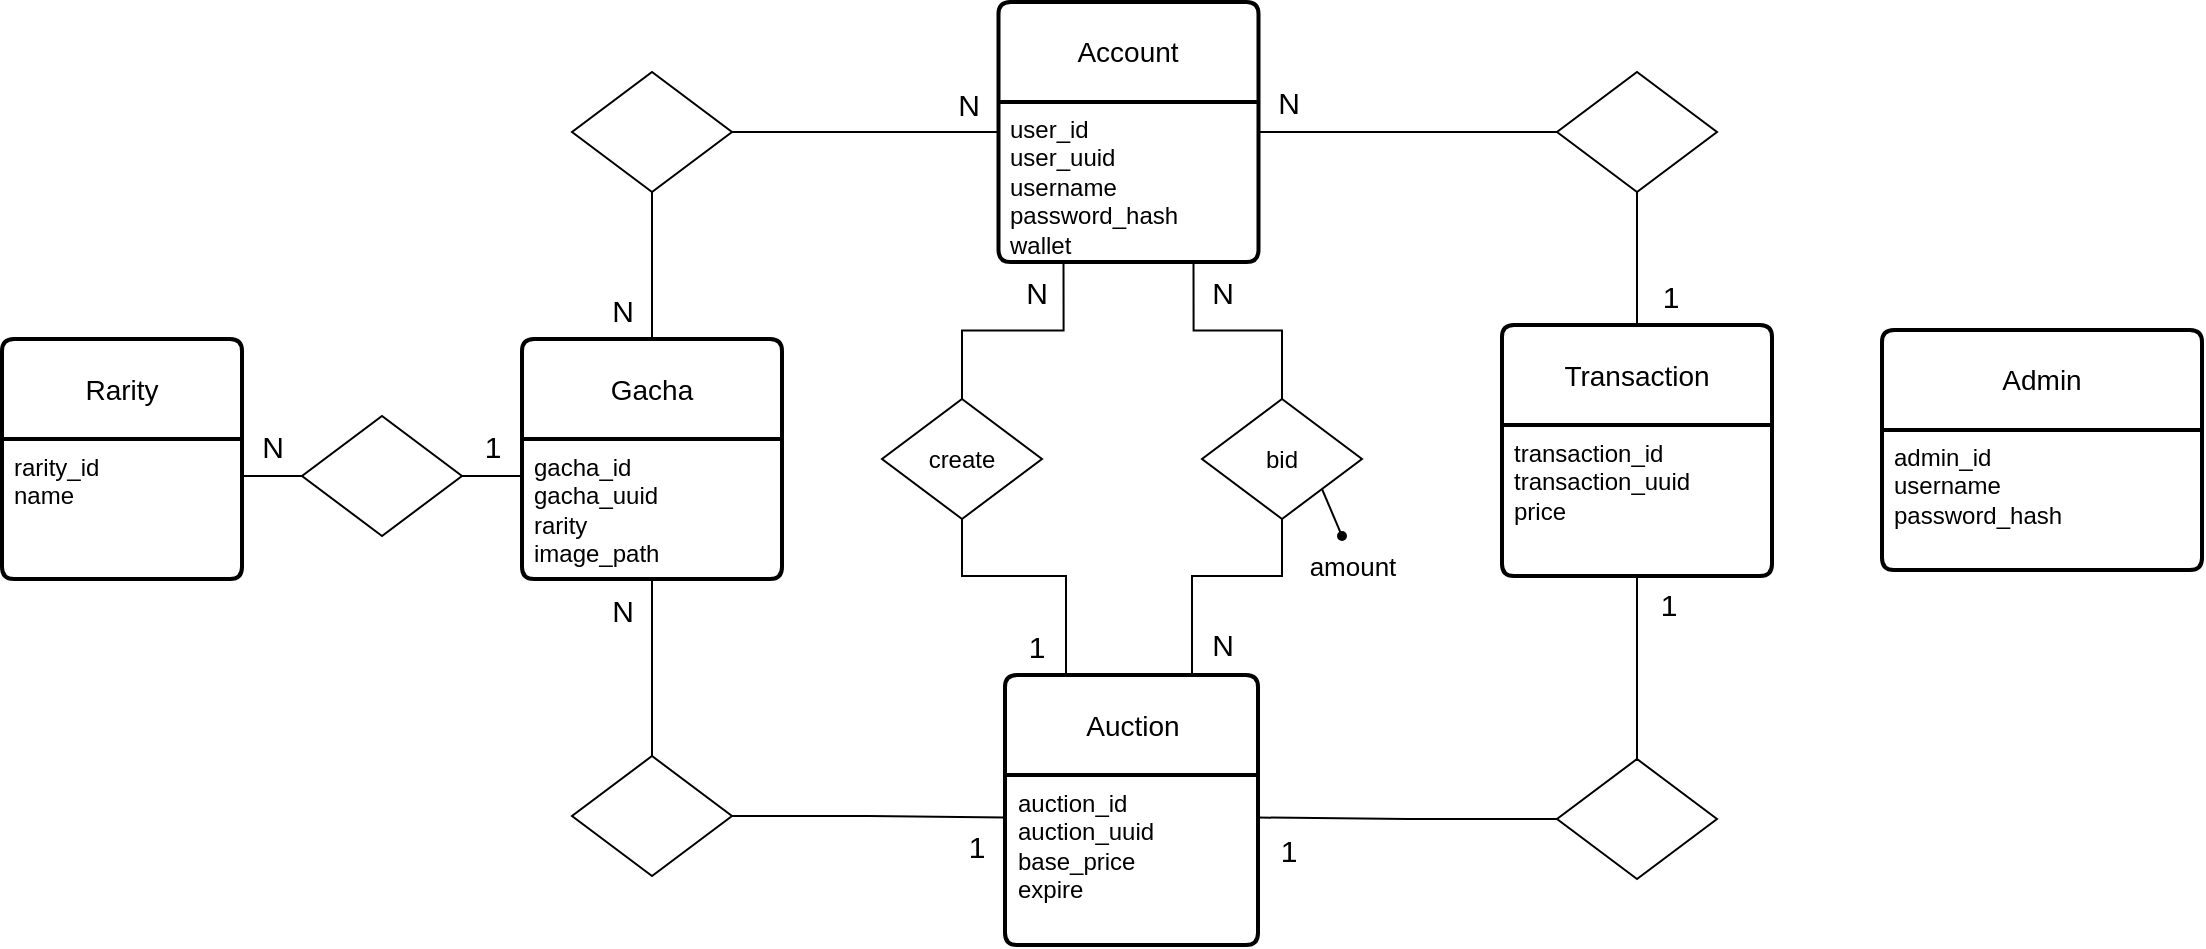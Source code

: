 <mxfile version="24.8.0">
  <diagram name="Pagina-1" id="-u4X870vsIt6SF9FVPmv">
    <mxGraphModel dx="926" dy="1036" grid="1" gridSize="10" guides="1" tooltips="1" connect="1" arrows="1" fold="1" page="1" pageScale="1" pageWidth="827" pageHeight="1169" math="0" shadow="0">
      <root>
        <mxCell id="0" />
        <mxCell id="1" parent="0" />
        <mxCell id="6aUkPRsYZK9zB7-h0i2S-131" value="Account" style="swimlane;childLayout=stackLayout;horizontal=1;startSize=50;horizontalStack=0;rounded=1;fontSize=14;fontStyle=0;strokeWidth=2;resizeParent=0;resizeLast=1;shadow=0;dashed=0;align=center;arcSize=4;whiteSpace=wrap;html=1;" parent="1" vertex="1">
          <mxGeometry x="1488.25" y="190" width="130" height="130" as="geometry">
            <mxRectangle x="120" y="300" width="70" height="50" as="alternateBounds" />
          </mxGeometry>
        </mxCell>
        <mxCell id="6aUkPRsYZK9zB7-h0i2S-132" value="&lt;div&gt;user_id&lt;/div&gt;&lt;div&gt;user_uuid&lt;/div&gt;&lt;div&gt;username&lt;/div&gt;&lt;div&gt;password_hash&lt;/div&gt;&lt;div&gt;wallet&lt;br&gt;&lt;/div&gt;&lt;div&gt;&lt;br&gt;&lt;/div&gt;" style="align=left;strokeColor=none;fillColor=none;spacingLeft=4;fontSize=12;verticalAlign=top;resizable=0;rotatable=0;part=1;html=1;" parent="6aUkPRsYZK9zB7-h0i2S-131" vertex="1">
          <mxGeometry y="50" width="130" height="80" as="geometry" />
        </mxCell>
        <mxCell id="6aUkPRsYZK9zB7-h0i2S-134" value="N" style="text;html=1;align=center;verticalAlign=middle;resizable=0;points=[];autosize=1;strokeColor=none;fillColor=none;fontSize=15;" parent="1" vertex="1">
          <mxGeometry x="1458.25" y="226" width="30" height="30" as="geometry" />
        </mxCell>
        <mxCell id="6aUkPRsYZK9zB7-h0i2S-141" style="edgeStyle=orthogonalEdgeStyle;rounded=0;orthogonalLoop=1;jettySize=auto;html=1;exitX=0.5;exitY=0;exitDx=0;exitDy=0;entryX=0.5;entryY=0;entryDx=0;entryDy=0;endArrow=none;endFill=0;" parent="1" source="6aUkPRsYZK9zB7-h0i2S-144" target="6aUkPRsYZK9zB7-h0i2S-146" edge="1">
          <mxGeometry relative="1" as="geometry">
            <mxPoint x="1305" y="398.5" as="targetPoint" />
          </mxGeometry>
        </mxCell>
        <mxCell id="6aUkPRsYZK9zB7-h0i2S-142" value="N" style="text;html=1;align=center;verticalAlign=middle;resizable=0;points=[];autosize=1;strokeColor=none;fillColor=none;fontSize=15;" parent="1" vertex="1">
          <mxGeometry x="1285" y="328.5" width="30" height="30" as="geometry" />
        </mxCell>
        <mxCell id="6aUkPRsYZK9zB7-h0i2S-143" value="N" style="text;html=1;align=center;verticalAlign=middle;resizable=0;points=[];autosize=1;strokeColor=none;fillColor=none;fontSize=15;" parent="1" vertex="1">
          <mxGeometry x="1285" y="478.5" width="30" height="30" as="geometry" />
        </mxCell>
        <mxCell id="6aUkPRsYZK9zB7-h0i2S-162" style="edgeStyle=orthogonalEdgeStyle;rounded=0;orthogonalLoop=1;jettySize=auto;html=1;exitX=0.5;exitY=1;exitDx=0;exitDy=0;entryX=0.5;entryY=1;entryDx=0;entryDy=0;endArrow=none;endFill=0;" parent="1" source="6aUkPRsYZK9zB7-h0i2S-144" target="6aUkPRsYZK9zB7-h0i2S-160" edge="1">
          <mxGeometry relative="1" as="geometry" />
        </mxCell>
        <mxCell id="6aUkPRsYZK9zB7-h0i2S-144" value="Gacha" style="swimlane;childLayout=stackLayout;horizontal=1;startSize=50;horizontalStack=0;rounded=1;fontSize=14;fontStyle=0;strokeWidth=2;resizeParent=0;resizeLast=1;shadow=0;dashed=0;align=center;arcSize=4;whiteSpace=wrap;html=1;" parent="1" vertex="1">
          <mxGeometry x="1250" y="358.5" width="130" height="120" as="geometry">
            <mxRectangle x="120" y="300" width="70" height="50" as="alternateBounds" />
          </mxGeometry>
        </mxCell>
        <mxCell id="6aUkPRsYZK9zB7-h0i2S-145" value="&lt;div&gt;gacha_id&lt;/div&gt;&lt;div&gt;gacha_uuid&lt;/div&gt;&lt;div&gt;rarity&lt;/div&gt;&lt;div&gt;image_path&lt;br&gt;&lt;/div&gt;" style="align=left;strokeColor=none;fillColor=none;spacingLeft=4;fontSize=12;verticalAlign=top;resizable=0;rotatable=0;part=1;html=1;" parent="6aUkPRsYZK9zB7-h0i2S-144" vertex="1">
          <mxGeometry y="50" width="130" height="70" as="geometry" />
        </mxCell>
        <mxCell id="6aUkPRsYZK9zB7-h0i2S-183" style="edgeStyle=orthogonalEdgeStyle;rounded=0;orthogonalLoop=1;jettySize=auto;html=1;exitX=0;exitY=0.5;exitDx=0;exitDy=0;entryX=0;entryY=0.5;entryDx=0;entryDy=0;endArrow=none;endFill=0;" parent="1" source="6aUkPRsYZK9zB7-h0i2S-146" target="6aUkPRsYZK9zB7-h0i2S-131" edge="1">
          <mxGeometry relative="1" as="geometry" />
        </mxCell>
        <mxCell id="6aUkPRsYZK9zB7-h0i2S-146" value="" style="shape=rhombus;perimeter=rhombusPerimeter;whiteSpace=wrap;html=1;align=center;direction=west;" parent="1" vertex="1">
          <mxGeometry x="1275" y="225" width="80" height="60" as="geometry" />
        </mxCell>
        <mxCell id="6aUkPRsYZK9zB7-h0i2S-148" value="Transaction" style="swimlane;childLayout=stackLayout;horizontal=1;startSize=50;horizontalStack=0;rounded=1;fontSize=14;fontStyle=0;strokeWidth=2;resizeParent=0;resizeLast=1;shadow=0;dashed=0;align=center;arcSize=4;whiteSpace=wrap;html=1;" parent="1" vertex="1">
          <mxGeometry x="1740" y="351.5" width="135" height="125.5" as="geometry" />
        </mxCell>
        <mxCell id="6aUkPRsYZK9zB7-h0i2S-149" value="&lt;div&gt;transaction_id&lt;/div&gt;&lt;div&gt;transaction_uuid&lt;/div&gt;&lt;div&gt;price&lt;br&gt;&lt;/div&gt;" style="align=left;strokeColor=none;fillColor=none;spacingLeft=4;fontSize=12;verticalAlign=top;resizable=0;rotatable=0;part=1;html=1;" parent="6aUkPRsYZK9zB7-h0i2S-148" vertex="1">
          <mxGeometry y="50" width="135" height="75.5" as="geometry" />
        </mxCell>
        <mxCell id="6aUkPRsYZK9zB7-h0i2S-150" value="&lt;div style=&quot;font-size: 15px;&quot;&gt;1&lt;/div&gt;" style="text;html=1;align=center;verticalAlign=middle;resizable=0;points=[];autosize=1;strokeColor=none;fillColor=none;fontSize=15;" parent="1" vertex="1">
          <mxGeometry x="1808" y="476" width="30" height="30" as="geometry" />
        </mxCell>
        <mxCell id="6aUkPRsYZK9zB7-h0i2S-151" value="1" style="text;html=1;align=center;verticalAlign=middle;resizable=0;points=[];autosize=1;strokeColor=none;fillColor=none;fontSize=15;" parent="1" vertex="1">
          <mxGeometry x="1808.5" y="321.5" width="30" height="30" as="geometry" />
        </mxCell>
        <mxCell id="6aUkPRsYZK9zB7-h0i2S-154" style="edgeStyle=orthogonalEdgeStyle;rounded=0;orthogonalLoop=1;jettySize=auto;html=1;exitX=0.5;exitY=0;exitDx=0;exitDy=0;entryX=0.5;entryY=0;entryDx=0;entryDy=0;endArrow=none;endFill=0;" parent="1" source="6aUkPRsYZK9zB7-h0i2S-152" target="6aUkPRsYZK9zB7-h0i2S-148" edge="1">
          <mxGeometry relative="1" as="geometry" />
        </mxCell>
        <mxCell id="6aUkPRsYZK9zB7-h0i2S-184" style="edgeStyle=orthogonalEdgeStyle;rounded=0;orthogonalLoop=1;jettySize=auto;html=1;exitX=1;exitY=0.5;exitDx=0;exitDy=0;entryX=1;entryY=0.5;entryDx=0;entryDy=0;endArrow=none;endFill=0;" parent="1" source="6aUkPRsYZK9zB7-h0i2S-152" target="6aUkPRsYZK9zB7-h0i2S-131" edge="1">
          <mxGeometry relative="1" as="geometry" />
        </mxCell>
        <mxCell id="6aUkPRsYZK9zB7-h0i2S-152" value="" style="shape=rhombus;perimeter=rhombusPerimeter;whiteSpace=wrap;html=1;align=center;direction=west;" parent="1" vertex="1">
          <mxGeometry x="1767.5" y="225" width="80" height="60" as="geometry" />
        </mxCell>
        <mxCell id="6aUkPRsYZK9zB7-h0i2S-157" value="Auction" style="swimlane;childLayout=stackLayout;horizontal=1;startSize=50;horizontalStack=0;rounded=1;fontSize=14;fontStyle=0;strokeWidth=2;resizeParent=0;resizeLast=1;shadow=0;dashed=0;align=center;arcSize=4;whiteSpace=wrap;html=1;" parent="1" vertex="1">
          <mxGeometry x="1491.5" y="526.5" width="126.5" height="135" as="geometry" />
        </mxCell>
        <mxCell id="6aUkPRsYZK9zB7-h0i2S-158" value="&lt;div&gt;auction_id&lt;/div&gt;&lt;div&gt;auction_uuid&lt;/div&gt;&lt;div&gt;base_price&lt;/div&gt;&lt;div&gt;expire&lt;br&gt;&lt;/div&gt;" style="align=left;strokeColor=none;fillColor=none;spacingLeft=4;fontSize=12;verticalAlign=top;resizable=0;rotatable=0;part=1;html=1;" parent="6aUkPRsYZK9zB7-h0i2S-157" vertex="1">
          <mxGeometry y="50" width="126.5" height="85" as="geometry" />
        </mxCell>
        <mxCell id="6aUkPRsYZK9zB7-h0i2S-159" value="1" style="text;html=1;align=center;verticalAlign=middle;resizable=0;points=[];autosize=1;strokeColor=none;fillColor=none;fontSize=15;" parent="1" vertex="1">
          <mxGeometry x="1461.5" y="597" width="30" height="30" as="geometry" />
        </mxCell>
        <mxCell id="6aUkPRsYZK9zB7-h0i2S-163" style="edgeStyle=orthogonalEdgeStyle;rounded=0;orthogonalLoop=1;jettySize=auto;html=1;exitX=0;exitY=0.5;exitDx=0;exitDy=0;entryX=0;entryY=0.25;entryDx=0;entryDy=0;endArrow=none;endFill=0;" parent="1" source="6aUkPRsYZK9zB7-h0i2S-160" target="6aUkPRsYZK9zB7-h0i2S-158" edge="1">
          <mxGeometry relative="1" as="geometry" />
        </mxCell>
        <mxCell id="6aUkPRsYZK9zB7-h0i2S-160" value="" style="shape=rhombus;perimeter=rhombusPerimeter;whiteSpace=wrap;html=1;align=center;direction=west;" parent="1" vertex="1">
          <mxGeometry x="1275" y="567" width="80" height="60" as="geometry" />
        </mxCell>
        <mxCell id="6aUkPRsYZK9zB7-h0i2S-164" style="edgeStyle=orthogonalEdgeStyle;rounded=0;orthogonalLoop=1;jettySize=auto;html=1;exitX=1;exitY=0.5;exitDx=0;exitDy=0;entryX=1;entryY=0.25;entryDx=0;entryDy=0;endArrow=none;endFill=0;" parent="1" source="6aUkPRsYZK9zB7-h0i2S-161" target="6aUkPRsYZK9zB7-h0i2S-158" edge="1">
          <mxGeometry relative="1" as="geometry" />
        </mxCell>
        <mxCell id="6aUkPRsYZK9zB7-h0i2S-165" style="edgeStyle=orthogonalEdgeStyle;rounded=0;orthogonalLoop=1;jettySize=auto;html=1;exitX=0.5;exitY=1;exitDx=0;exitDy=0;entryX=0.5;entryY=1;entryDx=0;entryDy=0;endArrow=none;endFill=0;" parent="1" source="6aUkPRsYZK9zB7-h0i2S-161" target="6aUkPRsYZK9zB7-h0i2S-149" edge="1">
          <mxGeometry relative="1" as="geometry" />
        </mxCell>
        <mxCell id="6aUkPRsYZK9zB7-h0i2S-161" value="" style="shape=rhombus;perimeter=rhombusPerimeter;whiteSpace=wrap;html=1;align=center;direction=west;" parent="1" vertex="1">
          <mxGeometry x="1767.5" y="568.5" width="80" height="60" as="geometry" />
        </mxCell>
        <mxCell id="6aUkPRsYZK9zB7-h0i2S-166" value="1" style="text;html=1;align=center;verticalAlign=middle;resizable=0;points=[];autosize=1;strokeColor=none;fillColor=none;fontSize=15;" parent="1" vertex="1">
          <mxGeometry x="1618" y="598.5" width="30" height="30" as="geometry" />
        </mxCell>
        <mxCell id="6aUkPRsYZK9zB7-h0i2S-167" value="Admin" style="swimlane;childLayout=stackLayout;horizontal=1;startSize=50;horizontalStack=0;rounded=1;fontSize=14;fontStyle=0;strokeWidth=2;resizeParent=0;resizeLast=1;shadow=0;dashed=0;align=center;arcSize=4;whiteSpace=wrap;html=1;" parent="1" vertex="1">
          <mxGeometry x="1930" y="354" width="160" height="120" as="geometry" />
        </mxCell>
        <mxCell id="6aUkPRsYZK9zB7-h0i2S-168" value="&lt;div&gt;admin_id&lt;/div&gt;&lt;div&gt;username&lt;/div&gt;&lt;div&gt;password_hash&lt;br&gt;&lt;/div&gt;" style="align=left;strokeColor=none;fillColor=none;spacingLeft=4;fontSize=12;verticalAlign=top;resizable=0;rotatable=0;part=1;html=1;" parent="6aUkPRsYZK9zB7-h0i2S-167" vertex="1">
          <mxGeometry y="50" width="160" height="70" as="geometry" />
        </mxCell>
        <mxCell id="6aUkPRsYZK9zB7-h0i2S-169" style="edgeStyle=orthogonalEdgeStyle;rounded=0;orthogonalLoop=1;jettySize=auto;html=1;exitX=0.25;exitY=1;exitDx=0;exitDy=0;entryX=0.5;entryY=1;entryDx=0;entryDy=0;endArrow=none;endFill=0;" parent="1" source="6aUkPRsYZK9zB7-h0i2S-132" target="6aUkPRsYZK9zB7-h0i2S-170" edge="1">
          <mxGeometry relative="1" as="geometry">
            <mxPoint x="1459" y="428.5" as="sourcePoint" />
          </mxGeometry>
        </mxCell>
        <mxCell id="6aUkPRsYZK9zB7-h0i2S-170" value="create" style="shape=rhombus;perimeter=rhombusPerimeter;whiteSpace=wrap;html=1;align=center;direction=west;" parent="1" vertex="1">
          <mxGeometry x="1430" y="388.5" width="80" height="60" as="geometry" />
        </mxCell>
        <mxCell id="6aUkPRsYZK9zB7-h0i2S-171" value="N" style="text;html=1;align=center;verticalAlign=middle;resizable=0;points=[];autosize=1;strokeColor=none;fillColor=none;fontSize=15;" parent="1" vertex="1">
          <mxGeometry x="1491.5" y="320" width="30" height="30" as="geometry" />
        </mxCell>
        <mxCell id="6aUkPRsYZK9zB7-h0i2S-172" value="1" style="text;html=1;align=center;verticalAlign=middle;resizable=0;points=[];autosize=1;strokeColor=none;fillColor=none;fontSize=15;" parent="1" vertex="1">
          <mxGeometry x="1491.5" y="496.5" width="30" height="30" as="geometry" />
        </mxCell>
        <mxCell id="6aUkPRsYZK9zB7-h0i2S-173" style="edgeStyle=orthogonalEdgeStyle;rounded=0;orthogonalLoop=1;jettySize=auto;html=1;exitX=0.25;exitY=0;exitDx=0;exitDy=0;entryX=0.5;entryY=0;entryDx=0;entryDy=0;endArrow=none;endFill=0;" parent="1" source="6aUkPRsYZK9zB7-h0i2S-157" target="6aUkPRsYZK9zB7-h0i2S-170" edge="1">
          <mxGeometry relative="1" as="geometry">
            <mxPoint x="1636" y="436.5" as="sourcePoint" />
            <Array as="points">
              <mxPoint x="1522" y="477" />
              <mxPoint x="1470" y="477" />
            </Array>
          </mxGeometry>
        </mxCell>
        <mxCell id="6aUkPRsYZK9zB7-h0i2S-174" style="edgeStyle=orthogonalEdgeStyle;rounded=0;orthogonalLoop=1;jettySize=auto;html=1;exitX=0.75;exitY=1;exitDx=0;exitDy=0;entryX=0.5;entryY=1;entryDx=0;entryDy=0;endArrow=none;endFill=0;" parent="1" source="6aUkPRsYZK9zB7-h0i2S-132" target="6aUkPRsYZK9zB7-h0i2S-177" edge="1">
          <mxGeometry relative="1" as="geometry">
            <mxPoint x="1619.5" y="497" as="sourcePoint" />
            <mxPoint x="1668.5" y="522.0" as="targetPoint" />
          </mxGeometry>
        </mxCell>
        <mxCell id="6aUkPRsYZK9zB7-h0i2S-175" style="edgeStyle=orthogonalEdgeStyle;rounded=0;orthogonalLoop=1;jettySize=auto;html=1;exitX=0.75;exitY=0;exitDx=0;exitDy=0;entryX=0.5;entryY=0;entryDx=0;entryDy=0;endArrow=none;endFill=0;" parent="1" source="6aUkPRsYZK9zB7-h0i2S-157" target="6aUkPRsYZK9zB7-h0i2S-177" edge="1">
          <mxGeometry relative="1" as="geometry">
            <mxPoint x="1796.5" y="505" as="sourcePoint" />
            <mxPoint x="1748.5" y="522.0" as="targetPoint" />
            <Array as="points">
              <mxPoint x="1585" y="477" />
              <mxPoint x="1630" y="477" />
            </Array>
          </mxGeometry>
        </mxCell>
        <mxCell id="6aUkPRsYZK9zB7-h0i2S-176" value="N" style="text;html=1;align=center;verticalAlign=middle;resizable=0;points=[];autosize=1;strokeColor=none;fillColor=none;fontSize=15;" parent="1" vertex="1">
          <mxGeometry x="1585" y="320" width="30" height="30" as="geometry" />
        </mxCell>
        <mxCell id="6aUkPRsYZK9zB7-h0i2S-177" value="bid" style="shape=rhombus;perimeter=rhombusPerimeter;whiteSpace=wrap;html=1;align=center;direction=west;" parent="1" vertex="1">
          <mxGeometry x="1590" y="388.5" width="80" height="60" as="geometry" />
        </mxCell>
        <mxCell id="6aUkPRsYZK9zB7-h0i2S-178" value="N" style="text;html=1;align=center;verticalAlign=middle;resizable=0;points=[];autosize=1;strokeColor=none;fillColor=none;fontSize=15;" parent="1" vertex="1">
          <mxGeometry x="1585" y="495.5" width="30" height="30" as="geometry" />
        </mxCell>
        <mxCell id="6aUkPRsYZK9zB7-h0i2S-179" value="" style="endArrow=oval;html=1;rounded=0;exitX=0;exitY=0;exitDx=0;exitDy=0;endFill=1;strokeWidth=1;endSize=4;" parent="1" source="6aUkPRsYZK9zB7-h0i2S-177" edge="1">
          <mxGeometry width="50" height="50" relative="1" as="geometry">
            <mxPoint x="1709.5" y="567" as="sourcePoint" />
            <mxPoint x="1660" y="457" as="targetPoint" />
            <Array as="points" />
          </mxGeometry>
        </mxCell>
        <mxCell id="6aUkPRsYZK9zB7-h0i2S-180" value="amount" style="text;html=1;align=center;verticalAlign=middle;resizable=0;points=[];autosize=1;strokeColor=none;fillColor=none;fontSize=13;" parent="1" vertex="1">
          <mxGeometry x="1630" y="457" width="70" height="30" as="geometry" />
        </mxCell>
        <mxCell id="6aUkPRsYZK9zB7-h0i2S-186" value="N" style="text;html=1;align=center;verticalAlign=middle;resizable=0;points=[];autosize=1;strokeColor=none;fillColor=none;fontSize=15;" parent="1" vertex="1">
          <mxGeometry x="1618" y="225" width="30" height="30" as="geometry" />
        </mxCell>
        <mxCell id="QQRLBg8VsE2Zkr5Ds0mI-5" style="edgeStyle=orthogonalEdgeStyle;rounded=0;orthogonalLoop=1;jettySize=auto;html=1;exitX=0;exitY=0.5;exitDx=0;exitDy=0;entryX=0;entryY=0.25;entryDx=0;entryDy=0;endArrow=none;endFill=0;" edge="1" parent="1" source="QQRLBg8VsE2Zkr5Ds0mI-1" target="6aUkPRsYZK9zB7-h0i2S-145">
          <mxGeometry relative="1" as="geometry" />
        </mxCell>
        <mxCell id="QQRLBg8VsE2Zkr5Ds0mI-6" style="edgeStyle=orthogonalEdgeStyle;rounded=0;orthogonalLoop=1;jettySize=auto;html=1;exitX=1;exitY=0.5;exitDx=0;exitDy=0;entryX=1;entryY=0.25;entryDx=0;entryDy=0;endArrow=none;endFill=0;" edge="1" parent="1" source="QQRLBg8VsE2Zkr5Ds0mI-1" target="QQRLBg8VsE2Zkr5Ds0mI-3">
          <mxGeometry relative="1" as="geometry" />
        </mxCell>
        <mxCell id="QQRLBg8VsE2Zkr5Ds0mI-1" value="" style="shape=rhombus;perimeter=rhombusPerimeter;whiteSpace=wrap;html=1;align=center;direction=west;" vertex="1" parent="1">
          <mxGeometry x="1140" y="397" width="80" height="60" as="geometry" />
        </mxCell>
        <mxCell id="QQRLBg8VsE2Zkr5Ds0mI-2" value="Rarity" style="swimlane;childLayout=stackLayout;horizontal=1;startSize=50;horizontalStack=0;rounded=1;fontSize=14;fontStyle=0;strokeWidth=2;resizeParent=0;resizeLast=1;shadow=0;dashed=0;align=center;arcSize=4;whiteSpace=wrap;html=1;" vertex="1" parent="1">
          <mxGeometry x="990" y="358.5" width="120" height="120" as="geometry" />
        </mxCell>
        <mxCell id="QQRLBg8VsE2Zkr5Ds0mI-3" value="&lt;div&gt;rarity_id&lt;/div&gt;&lt;div&gt;name&lt;br&gt;&lt;/div&gt;" style="align=left;strokeColor=none;fillColor=none;spacingLeft=4;fontSize=12;verticalAlign=top;resizable=0;rotatable=0;part=1;html=1;" vertex="1" parent="QQRLBg8VsE2Zkr5Ds0mI-2">
          <mxGeometry y="50" width="120" height="70" as="geometry" />
        </mxCell>
        <mxCell id="QQRLBg8VsE2Zkr5Ds0mI-7" value="1" style="text;html=1;align=center;verticalAlign=middle;resizable=0;points=[];autosize=1;strokeColor=none;fillColor=none;fontSize=15;" vertex="1" parent="1">
          <mxGeometry x="1220" y="397" width="30" height="30" as="geometry" />
        </mxCell>
        <mxCell id="QQRLBg8VsE2Zkr5Ds0mI-8" value="N" style="text;html=1;align=center;verticalAlign=middle;resizable=0;points=[];autosize=1;strokeColor=none;fillColor=none;fontSize=15;" vertex="1" parent="1">
          <mxGeometry x="1110" y="397" width="30" height="30" as="geometry" />
        </mxCell>
      </root>
    </mxGraphModel>
  </diagram>
</mxfile>
